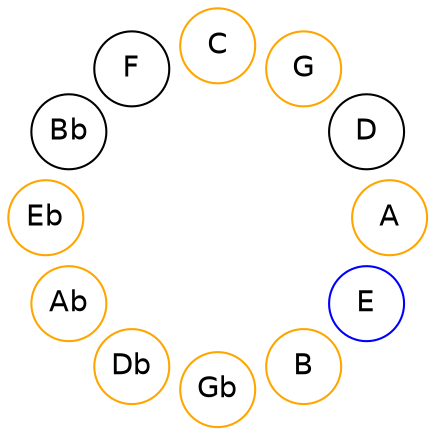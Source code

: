 
graph {

layout = circo;
mindist = .1

node [shape = circle, fontname = Helvetica, margin = 0]
edge [style=invis]

subgraph 1 {
	E -- B -- Gb -- Db -- Ab -- Eb -- Bb -- F -- C -- G -- D -- A -- E
}

E [color=blue];
B [color=orange];
Gb [color=orange];
Db [color=orange];
Ab [color=orange];
Eb [color=orange];
C [color=orange];
G [color=orange];
A [color=orange];
}

